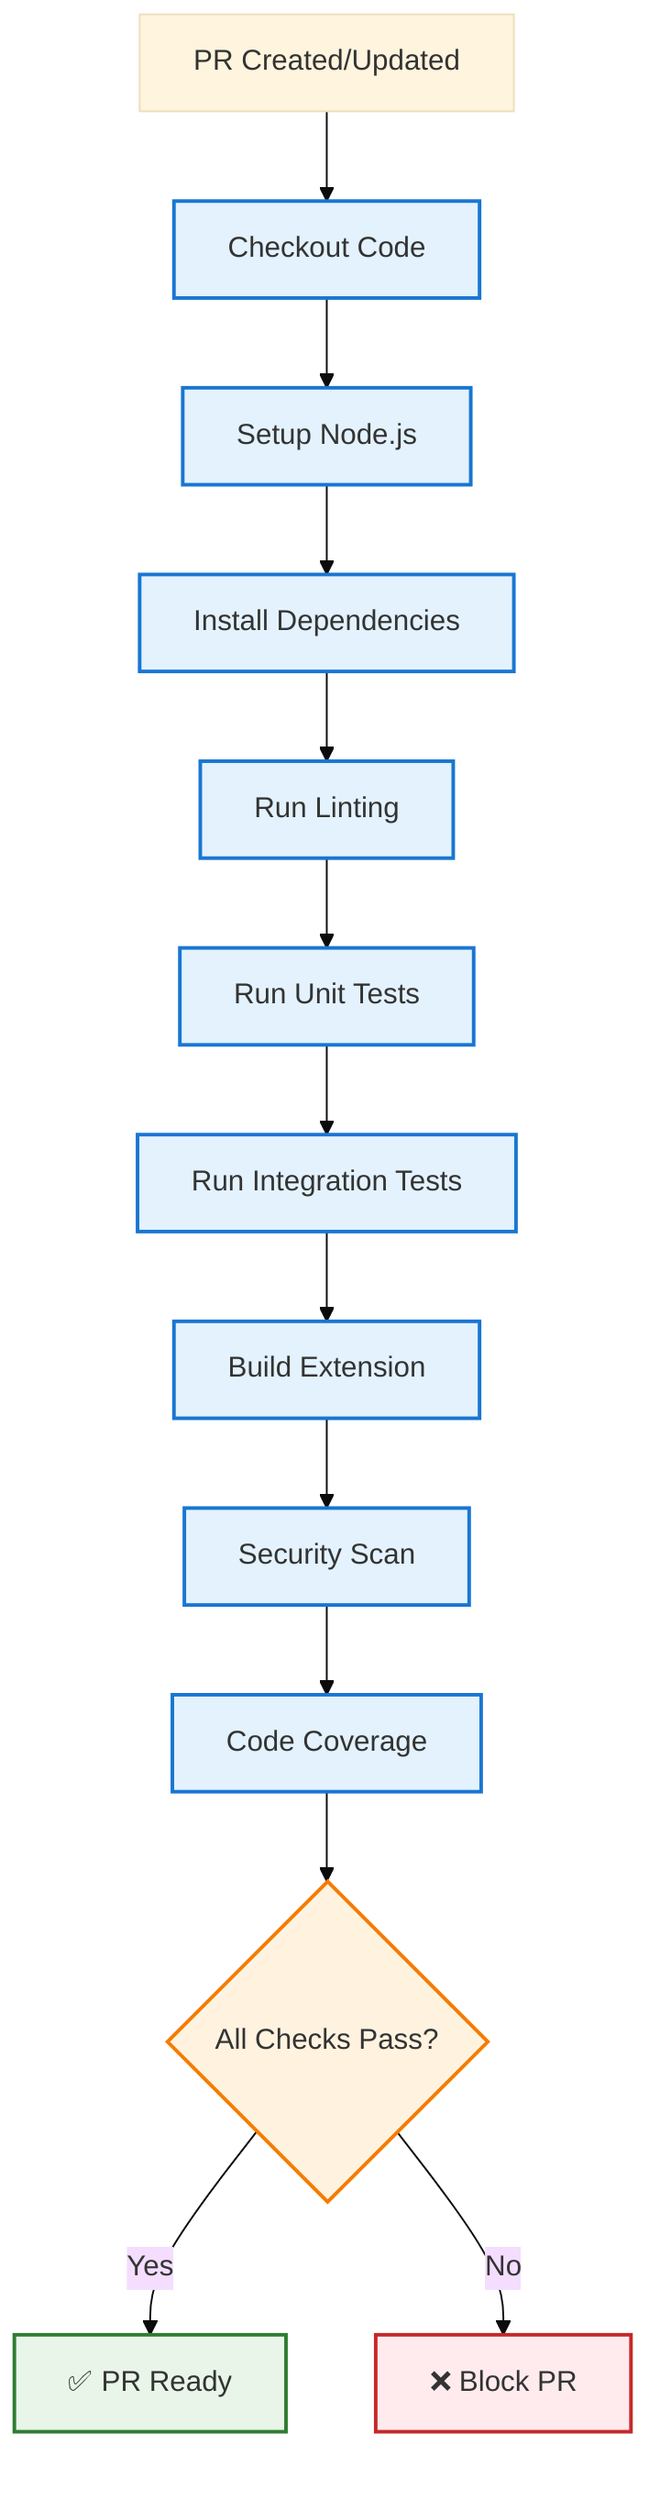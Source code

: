 ---
config:
  theme: base
  accessibility:
    enabled: true
    ariaDescribedBy: "ci-workflow-desc"
    ariaLabelledBy: "ci-workflow-title"
---

%%{init: {"accessibility": {"enabled": true, "ariaDescribedBy": "ci-workflow-desc", "ariaLabelledBy": "ci-workflow-title", "ariaDescription": "Continuous integration workflow flowchart showing the automated PR validation process including code checkout, Node.js setup, dependency installation, linting, unit and integration testing, extension building, security scanning, code coverage analysis, and final PR approval or blocking decision"}}}%%

flowchart TD
A[PR Created/Updated] --> B[Checkout Code]
B --> C[Setup Node.js]
C --> D[Install Dependencies]
D --> E[Run Linting]
E --> F[Run Unit Tests]
F --> G[Run Integration Tests]
G --> H[Build Extension]
H --> I[Security Scan]
I --> J[Code Coverage]
J --> K{All Checks Pass?}
K -->|Yes| L[✅ PR Ready]
K -->|No| M[❌ Block PR]

    classDef success fill:#e8f5e8,stroke:#2e7d32,stroke-width:2px
    classDef failure fill:#ffebee,stroke:#c62828,stroke-width:2px
    classDef process fill:#e3f2fd,stroke:#1976d2,stroke-width:2px
    classDef decision fill:#fff3e0,stroke:#f57c00,stroke-width:2px

    class L success
    class M failure
    class B,C,D,E,F,G,H,I,J process
    class K decision